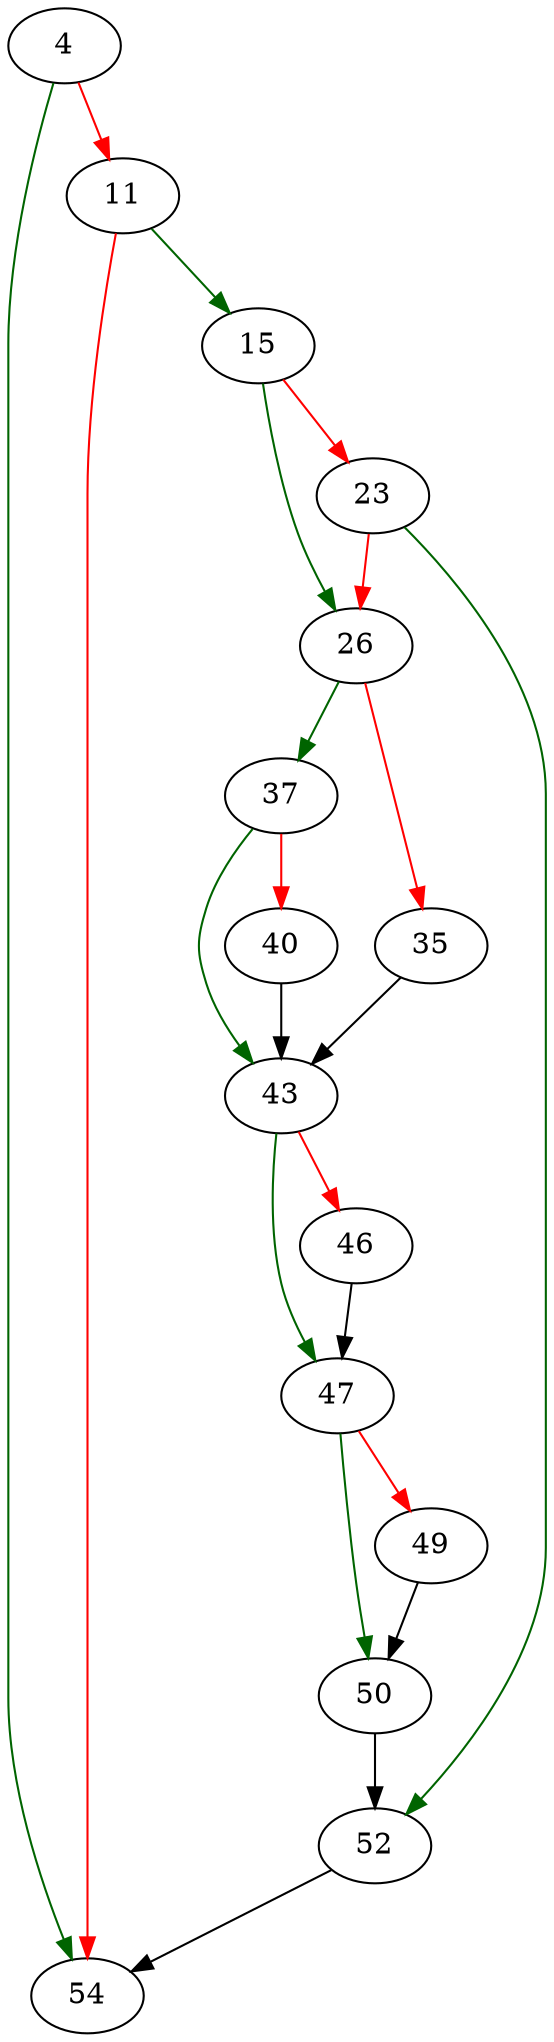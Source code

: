 strict digraph "force_symlinkat" {
	// Node definitions.
	4 [entry=true];
	54;
	11;
	15;
	26;
	23;
	52;
	37;
	35;
	43;
	40;
	47;
	46;
	50;
	49;

	// Edge definitions.
	4 -> 54 [
		color=darkgreen
		cond=true
	];
	4 -> 11 [
		color=red
		cond=false
	];
	11 -> 54 [
		color=red
		cond=false
	];
	11 -> 15 [
		color=darkgreen
		cond=true
	];
	15 -> 26 [
		color=darkgreen
		cond=true
	];
	15 -> 23 [
		color=red
		cond=false
	];
	26 -> 37 [
		color=darkgreen
		cond=true
	];
	26 -> 35 [
		color=red
		cond=false
	];
	23 -> 26 [
		color=red
		cond=false
	];
	23 -> 52 [
		color=darkgreen
		cond=true
	];
	52 -> 54;
	37 -> 43 [
		color=darkgreen
		cond=true
	];
	37 -> 40 [
		color=red
		cond=false
	];
	35 -> 43;
	43 -> 47 [
		color=darkgreen
		cond=true
	];
	43 -> 46 [
		color=red
		cond=false
	];
	40 -> 43;
	47 -> 50 [
		color=darkgreen
		cond=true
	];
	47 -> 49 [
		color=red
		cond=false
	];
	46 -> 47;
	50 -> 52;
	49 -> 50;
}